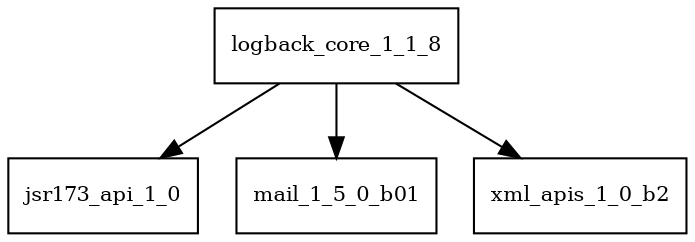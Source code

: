digraph logback_core_1_1_8_dependencies {
  node [shape = box, fontsize=10.0];
  logback_core_1_1_8 -> jsr173_api_1_0;
  logback_core_1_1_8 -> mail_1_5_0_b01;
  logback_core_1_1_8 -> xml_apis_1_0_b2;
}
